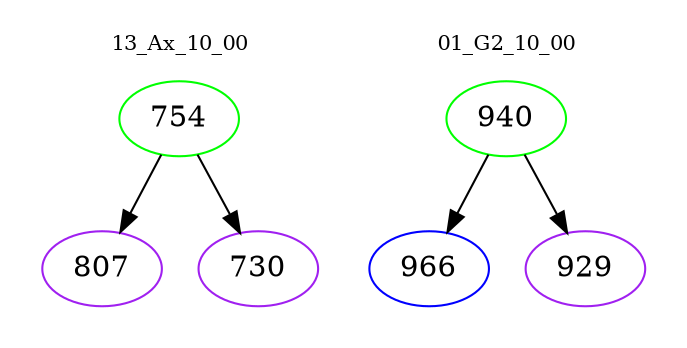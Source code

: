 digraph{
subgraph cluster_0 {
color = white
label = "13_Ax_10_00";
fontsize=10;
T0_754 [label="754", color="green"]
T0_754 -> T0_807 [color="black"]
T0_807 [label="807", color="purple"]
T0_754 -> T0_730 [color="black"]
T0_730 [label="730", color="purple"]
}
subgraph cluster_1 {
color = white
label = "01_G2_10_00";
fontsize=10;
T1_940 [label="940", color="green"]
T1_940 -> T1_966 [color="black"]
T1_966 [label="966", color="blue"]
T1_940 -> T1_929 [color="black"]
T1_929 [label="929", color="purple"]
}
}
